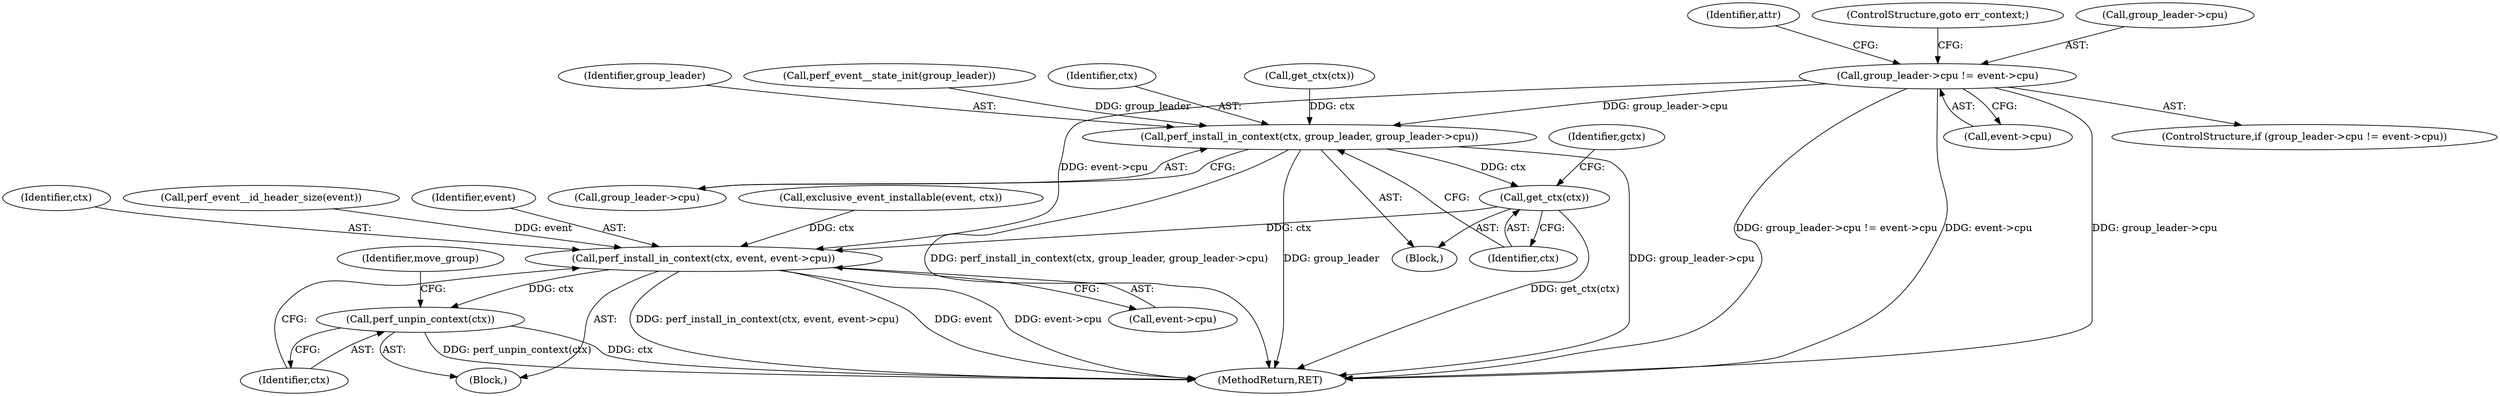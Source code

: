 digraph "0_linux_321027c1fe77f892f4ea07846aeae08cefbbb290@pointer" {
"1000556" [label="(Call,group_leader->cpu != event->cpu)"];
"1000714" [label="(Call,perf_install_in_context(ctx, group_leader, group_leader->cpu))"];
"1000720" [label="(Call,get_ctx(ctx))"];
"1000733" [label="(Call,perf_install_in_context(ctx, event, event->cpu))"];
"1000739" [label="(Call,perf_unpin_context(ctx))"];
"1000576" [label="(Identifier,attr)"];
"1000714" [label="(Call,perf_install_in_context(ctx, group_leader, group_leader->cpu))"];
"1000716" [label="(Identifier,group_leader)"];
"1000563" [label="(ControlStructure,goto err_context;)"];
"1000712" [label="(Call,perf_event__state_init(group_leader))"];
"1000720" [label="(Call,get_ctx(ctx))"];
"1000733" [label="(Call,perf_install_in_context(ctx, event, event->cpu))"];
"1000673" [label="(Call,exclusive_event_installable(event, ctx))"];
"1000740" [label="(Identifier,ctx)"];
"1000843" [label="(MethodReturn,RET)"];
"1000715" [label="(Identifier,ctx)"];
"1000138" [label="(Block,)"];
"1000736" [label="(Call,event->cpu)"];
"1000555" [label="(ControlStructure,if (group_leader->cpu != event->cpu))"];
"1000560" [label="(Call,event->cpu)"];
"1000690" [label="(Block,)"];
"1000734" [label="(Identifier,ctx)"];
"1000723" [label="(Identifier,gctx)"];
"1000742" [label="(Identifier,move_group)"];
"1000717" [label="(Call,group_leader->cpu)"];
"1000739" [label="(Call,perf_unpin_context(ctx))"];
"1000726" [label="(Call,perf_event__id_header_size(event))"];
"1000735" [label="(Identifier,event)"];
"1000556" [label="(Call,group_leader->cpu != event->cpu)"];
"1000710" [label="(Call,get_ctx(ctx))"];
"1000721" [label="(Identifier,ctx)"];
"1000557" [label="(Call,group_leader->cpu)"];
"1000556" -> "1000555"  [label="AST: "];
"1000556" -> "1000560"  [label="CFG: "];
"1000557" -> "1000556"  [label="AST: "];
"1000560" -> "1000556"  [label="AST: "];
"1000563" -> "1000556"  [label="CFG: "];
"1000576" -> "1000556"  [label="CFG: "];
"1000556" -> "1000843"  [label="DDG: event->cpu"];
"1000556" -> "1000843"  [label="DDG: group_leader->cpu"];
"1000556" -> "1000843"  [label="DDG: group_leader->cpu != event->cpu"];
"1000556" -> "1000714"  [label="DDG: group_leader->cpu"];
"1000556" -> "1000733"  [label="DDG: event->cpu"];
"1000714" -> "1000690"  [label="AST: "];
"1000714" -> "1000717"  [label="CFG: "];
"1000715" -> "1000714"  [label="AST: "];
"1000716" -> "1000714"  [label="AST: "];
"1000717" -> "1000714"  [label="AST: "];
"1000721" -> "1000714"  [label="CFG: "];
"1000714" -> "1000843"  [label="DDG: perf_install_in_context(ctx, group_leader, group_leader->cpu)"];
"1000714" -> "1000843"  [label="DDG: group_leader"];
"1000714" -> "1000843"  [label="DDG: group_leader->cpu"];
"1000710" -> "1000714"  [label="DDG: ctx"];
"1000712" -> "1000714"  [label="DDG: group_leader"];
"1000714" -> "1000720"  [label="DDG: ctx"];
"1000720" -> "1000690"  [label="AST: "];
"1000720" -> "1000721"  [label="CFG: "];
"1000721" -> "1000720"  [label="AST: "];
"1000723" -> "1000720"  [label="CFG: "];
"1000720" -> "1000843"  [label="DDG: get_ctx(ctx)"];
"1000720" -> "1000733"  [label="DDG: ctx"];
"1000733" -> "1000138"  [label="AST: "];
"1000733" -> "1000736"  [label="CFG: "];
"1000734" -> "1000733"  [label="AST: "];
"1000735" -> "1000733"  [label="AST: "];
"1000736" -> "1000733"  [label="AST: "];
"1000740" -> "1000733"  [label="CFG: "];
"1000733" -> "1000843"  [label="DDG: event"];
"1000733" -> "1000843"  [label="DDG: event->cpu"];
"1000733" -> "1000843"  [label="DDG: perf_install_in_context(ctx, event, event->cpu)"];
"1000673" -> "1000733"  [label="DDG: ctx"];
"1000726" -> "1000733"  [label="DDG: event"];
"1000733" -> "1000739"  [label="DDG: ctx"];
"1000739" -> "1000138"  [label="AST: "];
"1000739" -> "1000740"  [label="CFG: "];
"1000740" -> "1000739"  [label="AST: "];
"1000742" -> "1000739"  [label="CFG: "];
"1000739" -> "1000843"  [label="DDG: perf_unpin_context(ctx)"];
"1000739" -> "1000843"  [label="DDG: ctx"];
}

